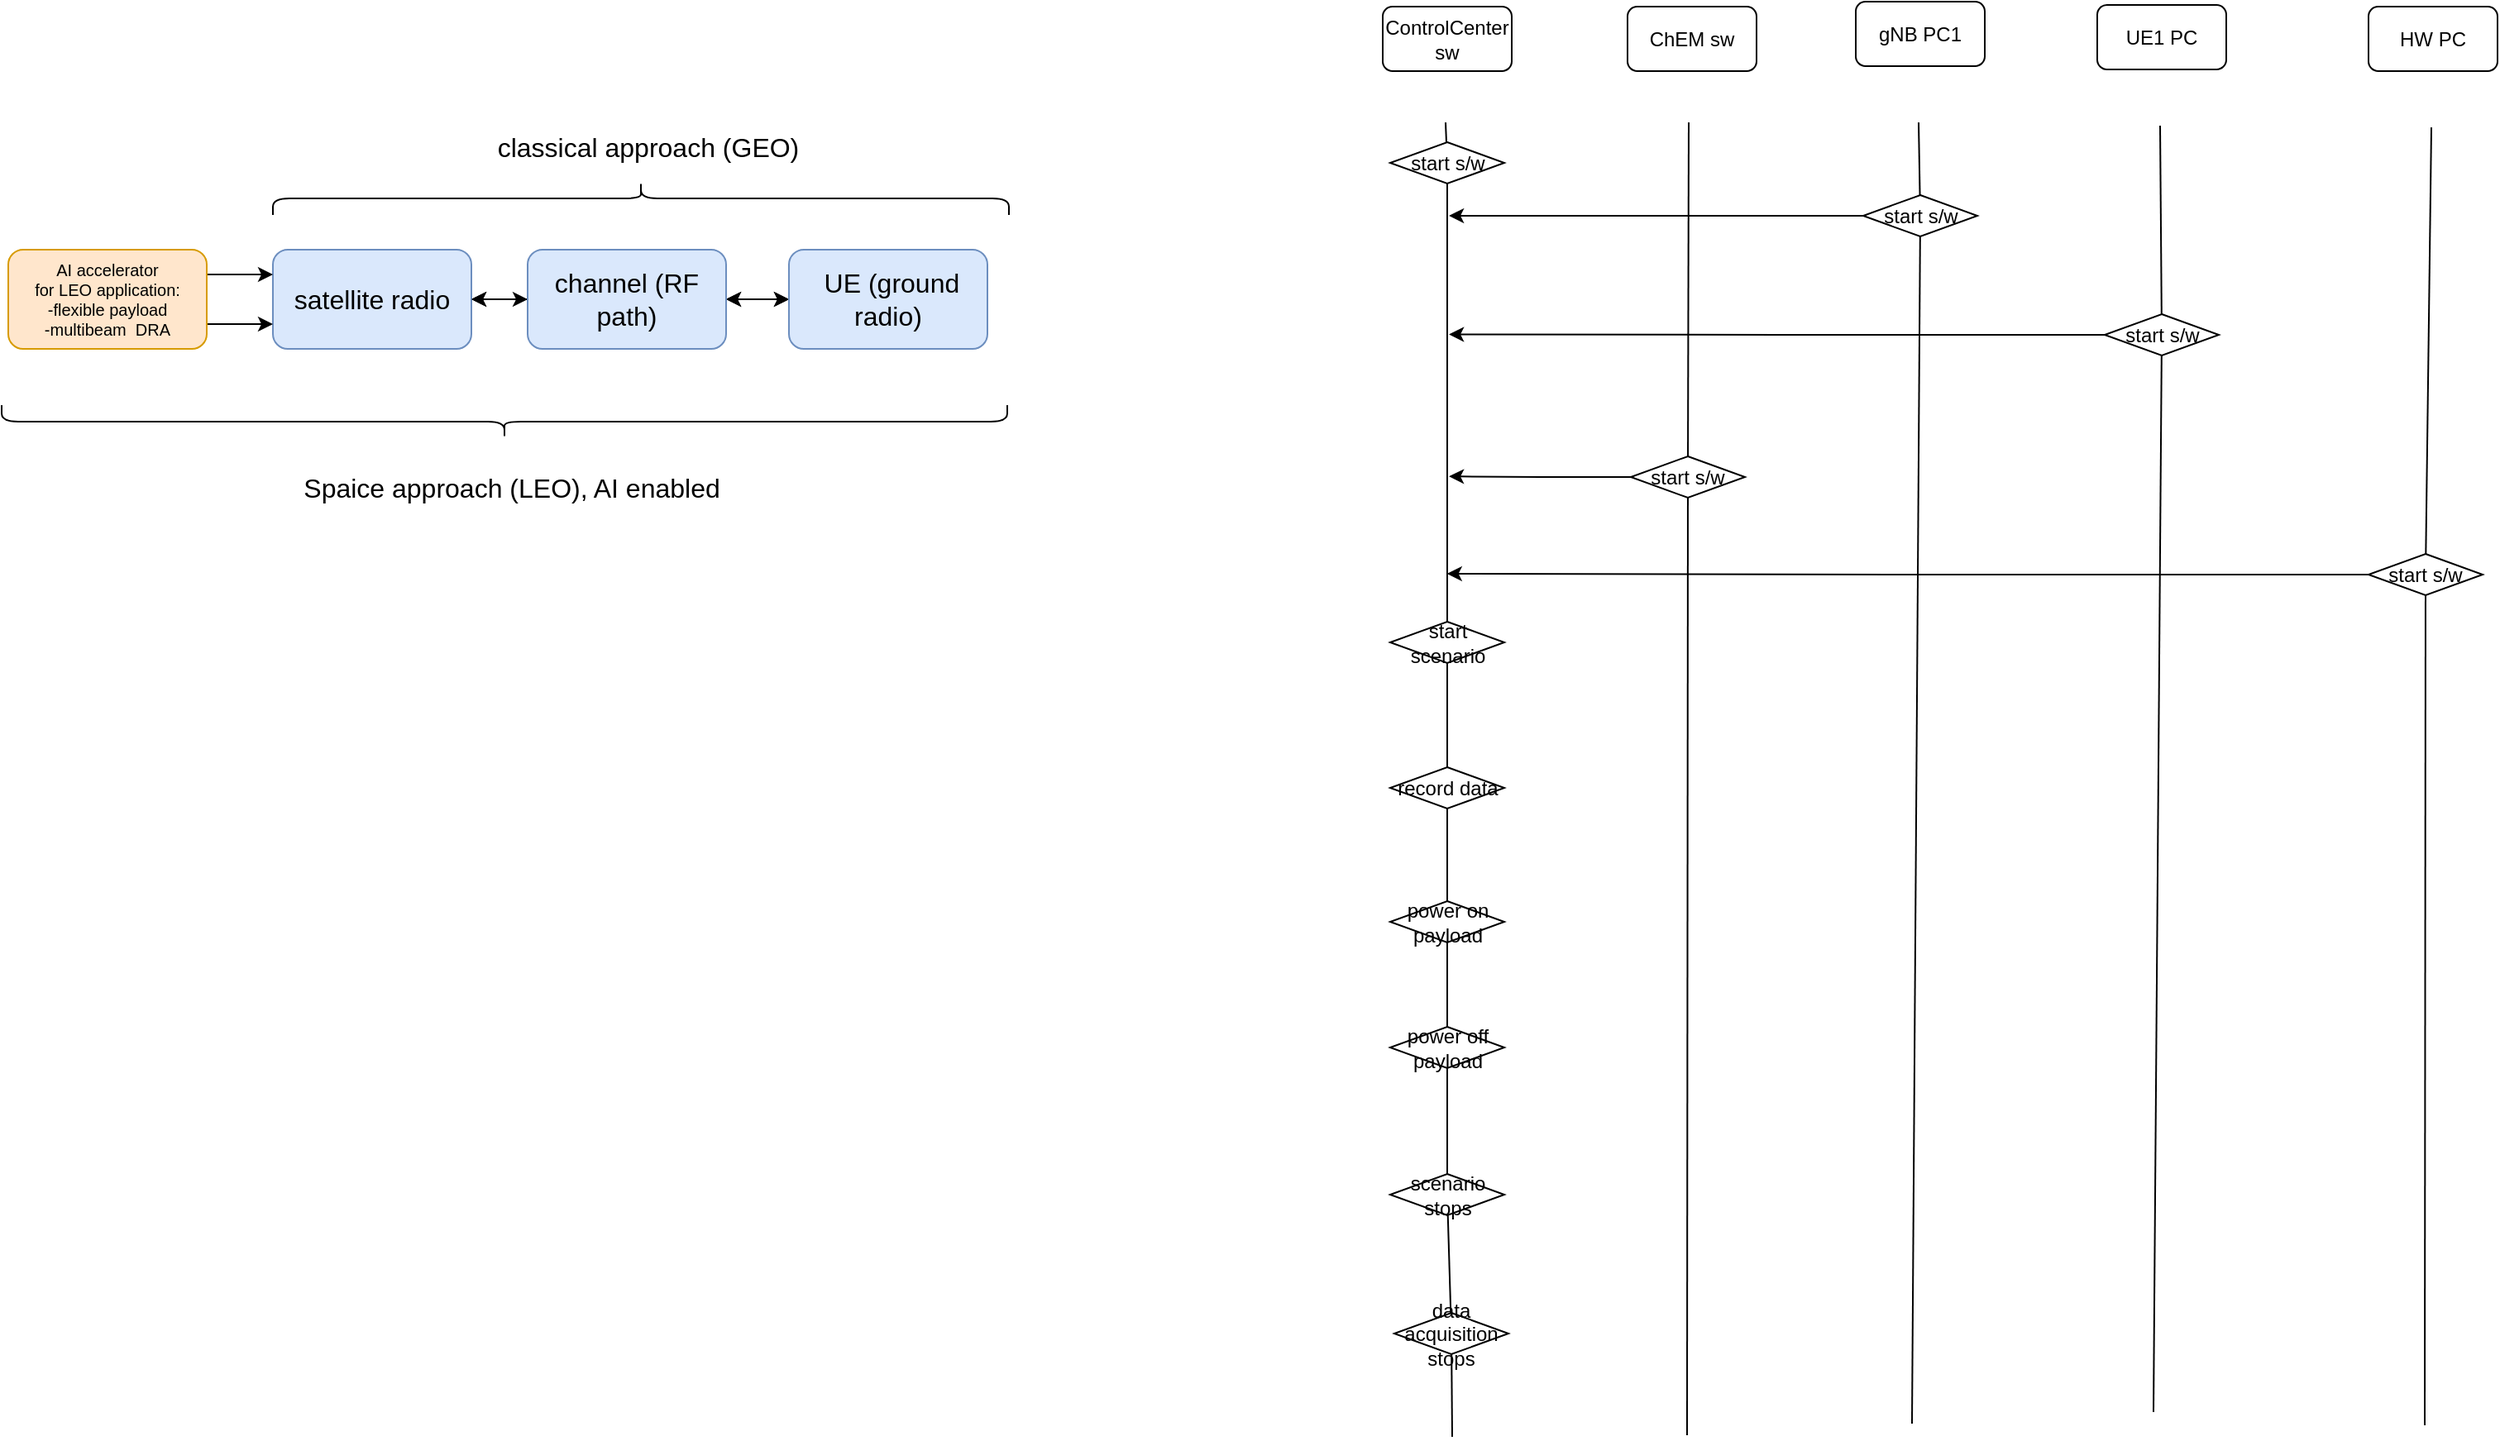 <mxfile version="23.1.5" type="github">
  <diagram name="Page-1" id="akqyKi0w9UuJNH26rZH2">
    <mxGraphModel dx="1442" dy="776" grid="0" gridSize="10" guides="1" tooltips="1" connect="1" arrows="1" fold="1" page="0" pageScale="1" pageWidth="850" pageHeight="1100" math="0" shadow="0">
      <root>
        <mxCell id="0" />
        <mxCell id="1" parent="0" />
        <mxCell id="f_jKXFgEopd7oYcj2sJP-1" style="edgeStyle=orthogonalEdgeStyle;rounded=0;orthogonalLoop=1;jettySize=auto;html=1;exitX=1;exitY=0.5;exitDx=0;exitDy=0;startArrow=classic;startFill=0;" parent="1" source="rtLIbUINDSShz8pWYrtB-1" target="rtLIbUINDSShz8pWYrtB-2" edge="1">
          <mxGeometry relative="1" as="geometry" />
        </mxCell>
        <mxCell id="rtLIbUINDSShz8pWYrtB-1" value="satellite radio" style="rounded=1;whiteSpace=wrap;html=1;fontSize=16;fillColor=#dae8fc;strokeColor=#6c8ebf;" parent="1" vertex="1">
          <mxGeometry x="234" y="241" width="120" height="60" as="geometry" />
        </mxCell>
        <mxCell id="f_jKXFgEopd7oYcj2sJP-2" value="" style="edgeStyle=orthogonalEdgeStyle;rounded=0;orthogonalLoop=1;jettySize=auto;html=1;" parent="1" source="rtLIbUINDSShz8pWYrtB-2" target="rtLIbUINDSShz8pWYrtB-1" edge="1">
          <mxGeometry relative="1" as="geometry" />
        </mxCell>
        <mxCell id="f_jKXFgEopd7oYcj2sJP-3" style="edgeStyle=orthogonalEdgeStyle;rounded=0;orthogonalLoop=1;jettySize=auto;html=1;exitX=1;exitY=0.5;exitDx=0;exitDy=0;entryX=0;entryY=0.5;entryDx=0;entryDy=0;startArrow=classic;startFill=0;" parent="1" source="rtLIbUINDSShz8pWYrtB-2" target="rtLIbUINDSShz8pWYrtB-3" edge="1">
          <mxGeometry relative="1" as="geometry" />
        </mxCell>
        <mxCell id="f_jKXFgEopd7oYcj2sJP-4" value="" style="edgeStyle=orthogonalEdgeStyle;rounded=0;orthogonalLoop=1;jettySize=auto;html=1;startArrow=classic;startFill=1;" parent="1" source="rtLIbUINDSShz8pWYrtB-2" target="rtLIbUINDSShz8pWYrtB-3" edge="1">
          <mxGeometry relative="1" as="geometry" />
        </mxCell>
        <mxCell id="rtLIbUINDSShz8pWYrtB-2" value="channel (RF path)" style="rounded=1;whiteSpace=wrap;html=1;fontSize=16;fillColor=#dae8fc;strokeColor=#6c8ebf;" parent="1" vertex="1">
          <mxGeometry x="388" y="241" width="120" height="60" as="geometry" />
        </mxCell>
        <mxCell id="rtLIbUINDSShz8pWYrtB-3" value="&amp;nbsp;UE (ground radio)" style="rounded=1;whiteSpace=wrap;html=1;fontSize=16;fillColor=#dae8fc;strokeColor=#6c8ebf;" parent="1" vertex="1">
          <mxGeometry x="546" y="241" width="120" height="60" as="geometry" />
        </mxCell>
        <mxCell id="f_jKXFgEopd7oYcj2sJP-5" style="edgeStyle=orthogonalEdgeStyle;rounded=0;orthogonalLoop=1;jettySize=auto;html=1;exitX=1;exitY=0.25;exitDx=0;exitDy=0;entryX=0;entryY=0.25;entryDx=0;entryDy=0;" parent="1" source="rtLIbUINDSShz8pWYrtB-4" target="rtLIbUINDSShz8pWYrtB-1" edge="1">
          <mxGeometry relative="1" as="geometry" />
        </mxCell>
        <mxCell id="f_jKXFgEopd7oYcj2sJP-6" style="edgeStyle=orthogonalEdgeStyle;rounded=0;orthogonalLoop=1;jettySize=auto;html=1;exitX=1;exitY=0.75;exitDx=0;exitDy=0;entryX=0;entryY=0.75;entryDx=0;entryDy=0;" parent="1" source="rtLIbUINDSShz8pWYrtB-4" target="rtLIbUINDSShz8pWYrtB-1" edge="1">
          <mxGeometry relative="1" as="geometry" />
        </mxCell>
        <mxCell id="rtLIbUINDSShz8pWYrtB-4" value="&lt;font style=&quot;font-size: 10px;&quot;&gt;AI accelerator&lt;br style=&quot;font-size: 10px;&quot;&gt;for LEO&lt;font style=&quot;font-size: 10px;&quot;&gt; application:&lt;/font&gt;&lt;/font&gt;&lt;font style=&quot;font-size: 10px;&quot;&gt;&lt;br style=&quot;font-size: 10px;&quot;&gt;-flexible payload&lt;/font&gt;&lt;div style=&quot;font-size: 10px;&quot;&gt;&lt;font style=&quot;font-size: 10px;&quot;&gt;-multibeam&amp;nbsp; DRA&lt;br style=&quot;font-size: 10px;&quot;&gt;&lt;/font&gt;&lt;/div&gt;" style="rounded=1;whiteSpace=wrap;html=1;fontSize=10;spacing=0;fillColor=#ffe6cc;strokeColor=#d79b00;" parent="1" vertex="1">
          <mxGeometry x="74" y="241" width="120" height="60" as="geometry" />
        </mxCell>
        <mxCell id="f_jKXFgEopd7oYcj2sJP-8" value="" style="shape=curlyBracket;whiteSpace=wrap;html=1;rounded=1;labelPosition=left;verticalLabelPosition=middle;align=right;verticalAlign=middle;rotation=90;" parent="1" vertex="1">
          <mxGeometry x="446.5" y="-12.5" width="20" height="445" as="geometry" />
        </mxCell>
        <mxCell id="f_jKXFgEopd7oYcj2sJP-9" value="" style="shape=curlyBracket;whiteSpace=wrap;html=1;rounded=1;labelPosition=left;verticalLabelPosition=middle;align=right;verticalAlign=middle;rotation=-90;" parent="1" vertex="1">
          <mxGeometry x="364" y="41" width="20" height="608" as="geometry" />
        </mxCell>
        <mxCell id="f_jKXFgEopd7oYcj2sJP-10" value="classical approach (GEO)" style="text;html=1;strokeColor=none;fillColor=none;align=center;verticalAlign=middle;whiteSpace=wrap;rounded=0;fontSize=16;" parent="1" vertex="1">
          <mxGeometry x="346" y="164" width="229.5" height="30" as="geometry" />
        </mxCell>
        <mxCell id="f_jKXFgEopd7oYcj2sJP-13" value="Spaice approach (LEO), AI enabled" style="text;html=1;strokeColor=none;fillColor=none;align=center;verticalAlign=middle;whiteSpace=wrap;rounded=0;fontSize=16;" parent="1" vertex="1">
          <mxGeometry x="234" y="370" width="289" height="30" as="geometry" />
        </mxCell>
        <mxCell id="dyPH3C41059jYyeXzHxH-2" value="" style="endArrow=none;html=1;rounded=0;" edge="1" parent="1" source="dyPH3C41059jYyeXzHxH-29">
          <mxGeometry width="50" height="50" relative="1" as="geometry">
            <mxPoint x="939" y="675" as="sourcePoint" />
            <mxPoint x="943" y="164" as="targetPoint" />
          </mxGeometry>
        </mxCell>
        <mxCell id="dyPH3C41059jYyeXzHxH-5" value="" style="endArrow=none;html=1;rounded=0;" edge="1" parent="1" source="dyPH3C41059jYyeXzHxH-16">
          <mxGeometry width="50" height="50" relative="1" as="geometry">
            <mxPoint x="1086" y="675" as="sourcePoint" />
            <mxPoint x="1090" y="164" as="targetPoint" />
          </mxGeometry>
        </mxCell>
        <mxCell id="dyPH3C41059jYyeXzHxH-6" value="" style="endArrow=none;html=1;rounded=0;" edge="1" parent="1" source="dyPH3C41059jYyeXzHxH-18">
          <mxGeometry width="50" height="50" relative="1" as="geometry">
            <mxPoint x="1225" y="675" as="sourcePoint" />
            <mxPoint x="1229" y="164" as="targetPoint" />
          </mxGeometry>
        </mxCell>
        <mxCell id="dyPH3C41059jYyeXzHxH-7" value="ControlCenter sw" style="rounded=1;whiteSpace=wrap;html=1;" vertex="1" parent="1">
          <mxGeometry x="905" y="94" width="78" height="39" as="geometry" />
        </mxCell>
        <mxCell id="dyPH3C41059jYyeXzHxH-8" value="ChEM sw" style="rounded=1;whiteSpace=wrap;html=1;" vertex="1" parent="1">
          <mxGeometry x="1053" y="94" width="78" height="39" as="geometry" />
        </mxCell>
        <mxCell id="dyPH3C41059jYyeXzHxH-9" value="gNB PC1" style="rounded=1;whiteSpace=wrap;html=1;" vertex="1" parent="1">
          <mxGeometry x="1191" y="91" width="78" height="39" as="geometry" />
        </mxCell>
        <mxCell id="dyPH3C41059jYyeXzHxH-10" value="" style="endArrow=none;html=1;rounded=0;" edge="1" parent="1" source="dyPH3C41059jYyeXzHxH-20">
          <mxGeometry width="50" height="50" relative="1" as="geometry">
            <mxPoint x="1371" y="677" as="sourcePoint" />
            <mxPoint x="1375" y="166" as="targetPoint" />
          </mxGeometry>
        </mxCell>
        <mxCell id="dyPH3C41059jYyeXzHxH-11" value="&lt;div&gt;UE1 PC&lt;br&gt;&lt;/div&gt;" style="rounded=1;whiteSpace=wrap;html=1;" vertex="1" parent="1">
          <mxGeometry x="1337" y="93" width="78" height="39" as="geometry" />
        </mxCell>
        <mxCell id="dyPH3C41059jYyeXzHxH-12" value="" style="endArrow=none;html=1;rounded=0;" edge="1" parent="1" source="dyPH3C41059jYyeXzHxH-22">
          <mxGeometry width="50" height="50" relative="1" as="geometry">
            <mxPoint x="1535" y="678" as="sourcePoint" />
            <mxPoint x="1539" y="167" as="targetPoint" />
          </mxGeometry>
        </mxCell>
        <mxCell id="dyPH3C41059jYyeXzHxH-13" value="HW PC" style="rounded=1;whiteSpace=wrap;html=1;" vertex="1" parent="1">
          <mxGeometry x="1501" y="94" width="78" height="39" as="geometry" />
        </mxCell>
        <mxCell id="dyPH3C41059jYyeXzHxH-15" value="" style="endArrow=none;html=1;rounded=0;" edge="1" parent="1" source="dyPH3C41059jYyeXzHxH-30" target="dyPH3C41059jYyeXzHxH-14">
          <mxGeometry width="50" height="50" relative="1" as="geometry">
            <mxPoint x="939" y="675" as="sourcePoint" />
            <mxPoint x="943" y="164" as="targetPoint" />
          </mxGeometry>
        </mxCell>
        <mxCell id="dyPH3C41059jYyeXzHxH-14" value="start scenario" style="rhombus;whiteSpace=wrap;html=1;" vertex="1" parent="1">
          <mxGeometry x="909.5" y="466" width="69" height="25" as="geometry" />
        </mxCell>
        <mxCell id="dyPH3C41059jYyeXzHxH-17" value="" style="endArrow=none;html=1;rounded=0;" edge="1" parent="1" target="dyPH3C41059jYyeXzHxH-16">
          <mxGeometry width="50" height="50" relative="1" as="geometry">
            <mxPoint x="1089" y="958" as="sourcePoint" />
            <mxPoint x="1090" y="164" as="targetPoint" />
          </mxGeometry>
        </mxCell>
        <mxCell id="dyPH3C41059jYyeXzHxH-27" style="edgeStyle=orthogonalEdgeStyle;rounded=0;orthogonalLoop=1;jettySize=auto;html=1;exitX=0;exitY=0.5;exitDx=0;exitDy=0;" edge="1" parent="1" source="dyPH3C41059jYyeXzHxH-16">
          <mxGeometry relative="1" as="geometry">
            <mxPoint x="945.059" y="378.118" as="targetPoint" />
          </mxGeometry>
        </mxCell>
        <mxCell id="dyPH3C41059jYyeXzHxH-16" value="start s/w" style="rhombus;whiteSpace=wrap;html=1;" vertex="1" parent="1">
          <mxGeometry x="1055" y="366" width="69" height="25" as="geometry" />
        </mxCell>
        <mxCell id="dyPH3C41059jYyeXzHxH-19" value="" style="endArrow=none;html=1;rounded=0;" edge="1" parent="1" target="dyPH3C41059jYyeXzHxH-18">
          <mxGeometry width="50" height="50" relative="1" as="geometry">
            <mxPoint x="1225" y="951" as="sourcePoint" />
            <mxPoint x="1229" y="164" as="targetPoint" />
          </mxGeometry>
        </mxCell>
        <mxCell id="dyPH3C41059jYyeXzHxH-25" style="edgeStyle=orthogonalEdgeStyle;rounded=0;orthogonalLoop=1;jettySize=auto;html=1;exitX=0;exitY=0.5;exitDx=0;exitDy=0;" edge="1" parent="1" source="dyPH3C41059jYyeXzHxH-18">
          <mxGeometry relative="1" as="geometry">
            <mxPoint x="945.059" y="220.471" as="targetPoint" />
          </mxGeometry>
        </mxCell>
        <mxCell id="dyPH3C41059jYyeXzHxH-18" value="start s/w" style="rhombus;whiteSpace=wrap;html=1;" vertex="1" parent="1">
          <mxGeometry x="1195.5" y="208" width="69" height="25" as="geometry" />
        </mxCell>
        <mxCell id="dyPH3C41059jYyeXzHxH-21" value="" style="endArrow=none;html=1;rounded=0;" edge="1" parent="1" target="dyPH3C41059jYyeXzHxH-20">
          <mxGeometry width="50" height="50" relative="1" as="geometry">
            <mxPoint x="1371" y="944" as="sourcePoint" />
            <mxPoint x="1375" y="166" as="targetPoint" />
          </mxGeometry>
        </mxCell>
        <mxCell id="dyPH3C41059jYyeXzHxH-26" style="edgeStyle=orthogonalEdgeStyle;rounded=0;orthogonalLoop=1;jettySize=auto;html=1;exitX=0;exitY=0.5;exitDx=0;exitDy=0;" edge="1" parent="1" source="dyPH3C41059jYyeXzHxH-20">
          <mxGeometry relative="1" as="geometry">
            <mxPoint x="945.059" y="292.235" as="targetPoint" />
          </mxGeometry>
        </mxCell>
        <mxCell id="dyPH3C41059jYyeXzHxH-20" value="start s/w" style="rhombus;whiteSpace=wrap;html=1;" vertex="1" parent="1">
          <mxGeometry x="1341.5" y="280" width="69" height="25" as="geometry" />
        </mxCell>
        <mxCell id="dyPH3C41059jYyeXzHxH-24" value="" style="endArrow=none;html=1;rounded=0;" edge="1" parent="1" target="dyPH3C41059jYyeXzHxH-22">
          <mxGeometry width="50" height="50" relative="1" as="geometry">
            <mxPoint x="1535" y="952" as="sourcePoint" />
            <mxPoint x="1539" y="167" as="targetPoint" />
          </mxGeometry>
        </mxCell>
        <mxCell id="dyPH3C41059jYyeXzHxH-28" style="edgeStyle=orthogonalEdgeStyle;rounded=0;orthogonalLoop=1;jettySize=auto;html=1;exitX=0;exitY=0.5;exitDx=0;exitDy=0;" edge="1" parent="1" source="dyPH3C41059jYyeXzHxH-22">
          <mxGeometry relative="1" as="geometry">
            <mxPoint x="943.882" y="436.941" as="targetPoint" />
          </mxGeometry>
        </mxCell>
        <mxCell id="dyPH3C41059jYyeXzHxH-22" value="start s/w" style="rhombus;whiteSpace=wrap;html=1;" vertex="1" parent="1">
          <mxGeometry x="1501" y="425" width="69" height="25" as="geometry" />
        </mxCell>
        <mxCell id="dyPH3C41059jYyeXzHxH-32" value="" style="endArrow=none;html=1;rounded=0;" edge="1" parent="1" source="dyPH3C41059jYyeXzHxH-36" target="dyPH3C41059jYyeXzHxH-30">
          <mxGeometry width="50" height="50" relative="1" as="geometry">
            <mxPoint x="944" y="669" as="sourcePoint" />
            <mxPoint x="944" y="491" as="targetPoint" />
          </mxGeometry>
        </mxCell>
        <mxCell id="dyPH3C41059jYyeXzHxH-30" value="record data" style="rhombus;whiteSpace=wrap;html=1;" vertex="1" parent="1">
          <mxGeometry x="909.5" y="554" width="69" height="25" as="geometry" />
        </mxCell>
        <mxCell id="dyPH3C41059jYyeXzHxH-35" value="" style="endArrow=none;html=1;rounded=0;" edge="1" parent="1" source="dyPH3C41059jYyeXzHxH-40" target="dyPH3C41059jYyeXzHxH-33">
          <mxGeometry width="50" height="50" relative="1" as="geometry">
            <mxPoint x="944" y="831" as="sourcePoint" />
            <mxPoint x="944" y="579" as="targetPoint" />
          </mxGeometry>
        </mxCell>
        <mxCell id="dyPH3C41059jYyeXzHxH-33" value="power off payload" style="rhombus;whiteSpace=wrap;html=1;" vertex="1" parent="1">
          <mxGeometry x="909.5" y="711" width="69" height="25" as="geometry" />
        </mxCell>
        <mxCell id="dyPH3C41059jYyeXzHxH-37" value="" style="endArrow=none;html=1;rounded=0;" edge="1" parent="1" source="dyPH3C41059jYyeXzHxH-33" target="dyPH3C41059jYyeXzHxH-36">
          <mxGeometry width="50" height="50" relative="1" as="geometry">
            <mxPoint x="944" y="711" as="sourcePoint" />
            <mxPoint x="944" y="579" as="targetPoint" />
          </mxGeometry>
        </mxCell>
        <mxCell id="dyPH3C41059jYyeXzHxH-36" value="power on payload" style="rhombus;whiteSpace=wrap;html=1;" vertex="1" parent="1">
          <mxGeometry x="909.5" y="635" width="69" height="25" as="geometry" />
        </mxCell>
        <mxCell id="dyPH3C41059jYyeXzHxH-39" value="" style="endArrow=none;html=1;rounded=0;" edge="1" parent="1" target="dyPH3C41059jYyeXzHxH-38">
          <mxGeometry width="50" height="50" relative="1" as="geometry">
            <mxPoint x="947" y="959" as="sourcePoint" />
            <mxPoint x="944" y="736" as="targetPoint" />
          </mxGeometry>
        </mxCell>
        <mxCell id="dyPH3C41059jYyeXzHxH-38" value="data acquisition stops" style="rhombus;whiteSpace=wrap;html=1;" vertex="1" parent="1">
          <mxGeometry x="912" y="884" width="69" height="25" as="geometry" />
        </mxCell>
        <mxCell id="dyPH3C41059jYyeXzHxH-41" value="" style="endArrow=none;html=1;rounded=0;" edge="1" parent="1" source="dyPH3C41059jYyeXzHxH-38" target="dyPH3C41059jYyeXzHxH-40">
          <mxGeometry width="50" height="50" relative="1" as="geometry">
            <mxPoint x="946" y="884" as="sourcePoint" />
            <mxPoint x="944" y="736" as="targetPoint" />
          </mxGeometry>
        </mxCell>
        <mxCell id="dyPH3C41059jYyeXzHxH-40" value="scenario stops" style="rhombus;whiteSpace=wrap;html=1;" vertex="1" parent="1">
          <mxGeometry x="909.5" y="800" width="69" height="25" as="geometry" />
        </mxCell>
        <mxCell id="dyPH3C41059jYyeXzHxH-42" value="" style="endArrow=none;html=1;rounded=0;" edge="1" parent="1" source="dyPH3C41059jYyeXzHxH-14" target="dyPH3C41059jYyeXzHxH-29">
          <mxGeometry width="50" height="50" relative="1" as="geometry">
            <mxPoint x="944" y="466" as="sourcePoint" />
            <mxPoint x="943" y="164" as="targetPoint" />
          </mxGeometry>
        </mxCell>
        <mxCell id="dyPH3C41059jYyeXzHxH-29" value="start s/w" style="rhombus;whiteSpace=wrap;html=1;" vertex="1" parent="1">
          <mxGeometry x="909.5" y="176" width="69" height="25" as="geometry" />
        </mxCell>
      </root>
    </mxGraphModel>
  </diagram>
</mxfile>
